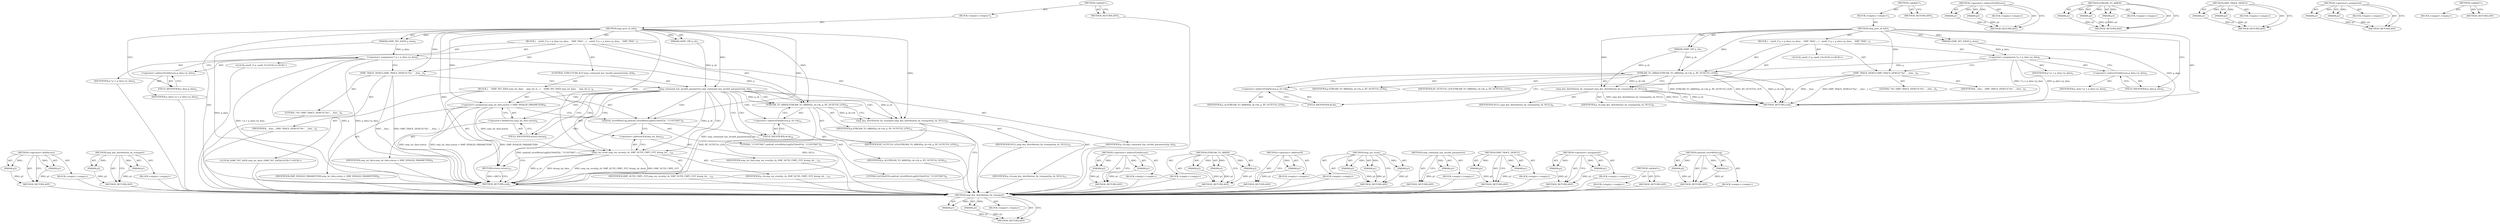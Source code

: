 digraph "android_errorWriteLog" {
vulnerable_74 [label=<(METHOD,smp_key_distribution_by_transport)>];
vulnerable_75 [label=<(PARAM,p1)>];
vulnerable_76 [label=<(PARAM,p2)>];
vulnerable_77 [label=<(BLOCK,&lt;empty&gt;,&lt;empty&gt;)>];
vulnerable_78 [label=<(METHOD_RETURN,ANY)>];
vulnerable_6 [label=<(METHOD,&lt;global&gt;)<SUB>1</SUB>>];
vulnerable_7 [label=<(BLOCK,&lt;empty&gt;,&lt;empty&gt;)<SUB>1</SUB>>];
vulnerable_8 [label=<(METHOD,smp_proc_id_info)<SUB>1</SUB>>];
vulnerable_9 [label=<(PARAM,tSMP_CB* p_cb)<SUB>1</SUB>>];
vulnerable_10 [label=<(PARAM,tSMP_INT_DATA* p_data)<SUB>1</SUB>>];
vulnerable_11 [label=<(BLOCK,{
   uint8_t* p = p_data-&gt;p_data;
 
   SMP_TRAC...,{
   uint8_t* p = p_data-&gt;p_data;
 
   SMP_TRAC...)<SUB>1</SUB>>];
vulnerable_12 [label="<(LOCAL,uint8_t* p: uint8_t*)<SUB>2</SUB>>"];
vulnerable_13 [label=<(&lt;operator&gt;.assignment,* p = p_data-&gt;p_data)<SUB>2</SUB>>];
vulnerable_14 [label=<(IDENTIFIER,p,* p = p_data-&gt;p_data)<SUB>2</SUB>>];
vulnerable_15 [label=<(&lt;operator&gt;.indirectFieldAccess,p_data-&gt;p_data)<SUB>2</SUB>>];
vulnerable_16 [label=<(IDENTIFIER,p_data,* p = p_data-&gt;p_data)<SUB>2</SUB>>];
vulnerable_17 [label=<(FIELD_IDENTIFIER,p_data,p_data)<SUB>2</SUB>>];
vulnerable_18 [label=<(SMP_TRACE_DEBUG,SMP_TRACE_DEBUG(&quot;%s&quot;, __func__))<SUB>4</SUB>>];
vulnerable_19 [label=<(LITERAL,&quot;%s&quot;,SMP_TRACE_DEBUG(&quot;%s&quot;, __func__))<SUB>4</SUB>>];
vulnerable_20 [label=<(IDENTIFIER,__func__,SMP_TRACE_DEBUG(&quot;%s&quot;, __func__))<SUB>4</SUB>>];
vulnerable_21 [label=<(STREAM_TO_ARRAY,STREAM_TO_ARRAY(p_cb-&gt;tk, p, BT_OCTET16_LEN))<SUB>5</SUB>>];
vulnerable_22 [label=<(&lt;operator&gt;.indirectFieldAccess,p_cb-&gt;tk)<SUB>5</SUB>>];
vulnerable_23 [label=<(IDENTIFIER,p_cb,STREAM_TO_ARRAY(p_cb-&gt;tk, p, BT_OCTET16_LEN))<SUB>5</SUB>>];
vulnerable_24 [label=<(FIELD_IDENTIFIER,tk,tk)<SUB>5</SUB>>];
vulnerable_25 [label=<(IDENTIFIER,p,STREAM_TO_ARRAY(p_cb-&gt;tk, p, BT_OCTET16_LEN))<SUB>5</SUB>>];
vulnerable_26 [label=<(IDENTIFIER,BT_OCTET16_LEN,STREAM_TO_ARRAY(p_cb-&gt;tk, p, BT_OCTET16_LEN))<SUB>5</SUB>>];
vulnerable_27 [label=<(smp_key_distribution_by_transport,smp_key_distribution_by_transport(p_cb, NULL))<SUB>6</SUB>>];
vulnerable_28 [label=<(IDENTIFIER,p_cb,smp_key_distribution_by_transport(p_cb, NULL))<SUB>6</SUB>>];
vulnerable_29 [label=<(IDENTIFIER,NULL,smp_key_distribution_by_transport(p_cb, NULL))<SUB>6</SUB>>];
vulnerable_30 [label=<(METHOD_RETURN,void)<SUB>1</SUB>>];
vulnerable_32 [label=<(METHOD_RETURN,ANY)<SUB>1</SUB>>];
vulnerable_58 [label=<(METHOD,&lt;operator&gt;.indirectFieldAccess)>];
vulnerable_59 [label=<(PARAM,p1)>];
vulnerable_60 [label=<(PARAM,p2)>];
vulnerable_61 [label=<(BLOCK,&lt;empty&gt;,&lt;empty&gt;)>];
vulnerable_62 [label=<(METHOD_RETURN,ANY)>];
vulnerable_68 [label=<(METHOD,STREAM_TO_ARRAY)>];
vulnerable_69 [label=<(PARAM,p1)>];
vulnerable_70 [label=<(PARAM,p2)>];
vulnerable_71 [label=<(PARAM,p3)>];
vulnerable_72 [label=<(BLOCK,&lt;empty&gt;,&lt;empty&gt;)>];
vulnerable_73 [label=<(METHOD_RETURN,ANY)>];
vulnerable_63 [label=<(METHOD,SMP_TRACE_DEBUG)>];
vulnerable_64 [label=<(PARAM,p1)>];
vulnerable_65 [label=<(PARAM,p2)>];
vulnerable_66 [label=<(BLOCK,&lt;empty&gt;,&lt;empty&gt;)>];
vulnerable_67 [label=<(METHOD_RETURN,ANY)>];
vulnerable_53 [label=<(METHOD,&lt;operator&gt;.assignment)>];
vulnerable_54 [label=<(PARAM,p1)>];
vulnerable_55 [label=<(PARAM,p2)>];
vulnerable_56 [label=<(BLOCK,&lt;empty&gt;,&lt;empty&gt;)>];
vulnerable_57 [label=<(METHOD_RETURN,ANY)>];
vulnerable_47 [label=<(METHOD,&lt;global&gt;)<SUB>1</SUB>>];
vulnerable_48 [label=<(BLOCK,&lt;empty&gt;,&lt;empty&gt;)>];
vulnerable_49 [label=<(METHOD_RETURN,ANY)>];
fixed_97 [label=<(METHOD,&lt;operator&gt;.fieldAccess)>];
fixed_98 [label=<(PARAM,p1)>];
fixed_99 [label=<(PARAM,p2)>];
fixed_100 [label=<(BLOCK,&lt;empty&gt;,&lt;empty&gt;)>];
fixed_101 [label=<(METHOD_RETURN,ANY)>];
fixed_123 [label=<(METHOD,smp_key_distribution_by_transport)>];
fixed_124 [label=<(PARAM,p1)>];
fixed_125 [label=<(PARAM,p2)>];
fixed_126 [label=<(BLOCK,&lt;empty&gt;,&lt;empty&gt;)>];
fixed_127 [label=<(METHOD_RETURN,ANY)>];
fixed_6 [label=<(METHOD,&lt;global&gt;)<SUB>1</SUB>>];
fixed_7 [label=<(BLOCK,&lt;empty&gt;,&lt;empty&gt;)<SUB>1</SUB>>];
fixed_8 [label=<(METHOD,smp_proc_id_info)<SUB>1</SUB>>];
fixed_9 [label=<(PARAM,tSMP_CB* p_cb)<SUB>1</SUB>>];
fixed_10 [label=<(PARAM,tSMP_INT_DATA* p_data)<SUB>1</SUB>>];
fixed_11 [label=<(BLOCK,{
   uint8_t* p = p_data-&gt;p_data;
 
   SMP_TRAC...,{
   uint8_t* p = p_data-&gt;p_data;
 
   SMP_TRAC...)<SUB>1</SUB>>];
fixed_12 [label="<(LOCAL,uint8_t* p: uint8_t*)<SUB>2</SUB>>"];
fixed_13 [label=<(&lt;operator&gt;.assignment,* p = p_data-&gt;p_data)<SUB>2</SUB>>];
fixed_14 [label=<(IDENTIFIER,p,* p = p_data-&gt;p_data)<SUB>2</SUB>>];
fixed_15 [label=<(&lt;operator&gt;.indirectFieldAccess,p_data-&gt;p_data)<SUB>2</SUB>>];
fixed_16 [label=<(IDENTIFIER,p_data,* p = p_data-&gt;p_data)<SUB>2</SUB>>];
fixed_17 [label=<(FIELD_IDENTIFIER,p_data,p_data)<SUB>2</SUB>>];
fixed_18 [label=<(SMP_TRACE_DEBUG,SMP_TRACE_DEBUG(&quot;%s&quot;, __func__))<SUB>4</SUB>>];
fixed_19 [label=<(LITERAL,&quot;%s&quot;,SMP_TRACE_DEBUG(&quot;%s&quot;, __func__))<SUB>4</SUB>>];
fixed_20 [label=<(IDENTIFIER,__func__,SMP_TRACE_DEBUG(&quot;%s&quot;, __func__))<SUB>4</SUB>>];
fixed_21 [label=<(CONTROL_STRUCTURE,IF,if (smp_command_has_invalid_parameters(p_cb)))<SUB>6</SUB>>];
fixed_22 [label=<(smp_command_has_invalid_parameters,smp_command_has_invalid_parameters(p_cb))<SUB>6</SUB>>];
fixed_23 [label=<(IDENTIFIER,p_cb,smp_command_has_invalid_parameters(p_cb))<SUB>6</SUB>>];
fixed_24 [label=<(BLOCK,{
    tSMP_INT_DATA smp_int_data;
    smp_int_d...,{
    tSMP_INT_DATA smp_int_data;
    smp_int_d...)<SUB>6</SUB>>];
fixed_25 [label="<(LOCAL,tSMP_INT_DATA smp_int_data: tSMP_INT_DATA)<SUB>7</SUB>>"];
fixed_26 [label=<(&lt;operator&gt;.assignment,smp_int_data.status = SMP_INVALID_PARAMETERS)<SUB>8</SUB>>];
fixed_27 [label=<(&lt;operator&gt;.fieldAccess,smp_int_data.status)<SUB>8</SUB>>];
fixed_28 [label=<(IDENTIFIER,smp_int_data,smp_int_data.status = SMP_INVALID_PARAMETERS)<SUB>8</SUB>>];
fixed_29 [label=<(FIELD_IDENTIFIER,status,status)<SUB>8</SUB>>];
fixed_30 [label=<(IDENTIFIER,SMP_INVALID_PARAMETERS,smp_int_data.status = SMP_INVALID_PARAMETERS)<SUB>8</SUB>>];
fixed_31 [label=<(android_errorWriteLog,android_errorWriteLog(0x534e4554, &quot;111937065&quot;))<SUB>9</SUB>>];
fixed_32 [label=<(LITERAL,0x534e4554,android_errorWriteLog(0x534e4554, &quot;111937065&quot;))<SUB>9</SUB>>];
fixed_33 [label=<(LITERAL,&quot;111937065&quot;,android_errorWriteLog(0x534e4554, &quot;111937065&quot;))<SUB>9</SUB>>];
fixed_34 [label=<(smp_sm_event,smp_sm_event(p_cb, SMP_AUTH_CMPL_EVT, &amp;smp_int_...)<SUB>10</SUB>>];
fixed_35 [label=<(IDENTIFIER,p_cb,smp_sm_event(p_cb, SMP_AUTH_CMPL_EVT, &amp;smp_int_...)<SUB>10</SUB>>];
fixed_36 [label=<(IDENTIFIER,SMP_AUTH_CMPL_EVT,smp_sm_event(p_cb, SMP_AUTH_CMPL_EVT, &amp;smp_int_...)<SUB>10</SUB>>];
fixed_37 [label=<(&lt;operator&gt;.addressOf,&amp;smp_int_data)<SUB>10</SUB>>];
fixed_38 [label=<(IDENTIFIER,smp_int_data,smp_sm_event(p_cb, SMP_AUTH_CMPL_EVT, &amp;smp_int_...)<SUB>10</SUB>>];
fixed_39 [label=<(RETURN,return;,return;)<SUB>11</SUB>>];
fixed_40 [label=<(STREAM_TO_ARRAY,STREAM_TO_ARRAY(p_cb-&gt;tk, p, BT_OCTET16_LEN))<SUB>14</SUB>>];
fixed_41 [label=<(&lt;operator&gt;.indirectFieldAccess,p_cb-&gt;tk)<SUB>14</SUB>>];
fixed_42 [label=<(IDENTIFIER,p_cb,STREAM_TO_ARRAY(p_cb-&gt;tk, p, BT_OCTET16_LEN))<SUB>14</SUB>>];
fixed_43 [label=<(FIELD_IDENTIFIER,tk,tk)<SUB>14</SUB>>];
fixed_44 [label=<(IDENTIFIER,p,STREAM_TO_ARRAY(p_cb-&gt;tk, p, BT_OCTET16_LEN))<SUB>14</SUB>>];
fixed_45 [label=<(IDENTIFIER,BT_OCTET16_LEN,STREAM_TO_ARRAY(p_cb-&gt;tk, p, BT_OCTET16_LEN))<SUB>14</SUB>>];
fixed_46 [label=<(smp_key_distribution_by_transport,smp_key_distribution_by_transport(p_cb, NULL))<SUB>15</SUB>>];
fixed_47 [label=<(IDENTIFIER,p_cb,smp_key_distribution_by_transport(p_cb, NULL))<SUB>15</SUB>>];
fixed_48 [label=<(IDENTIFIER,NULL,smp_key_distribution_by_transport(p_cb, NULL))<SUB>15</SUB>>];
fixed_49 [label=<(METHOD_RETURN,void)<SUB>1</SUB>>];
fixed_51 [label=<(METHOD_RETURN,ANY)<SUB>1</SUB>>];
fixed_83 [label=<(METHOD,&lt;operator&gt;.indirectFieldAccess)>];
fixed_84 [label=<(PARAM,p1)>];
fixed_85 [label=<(PARAM,p2)>];
fixed_86 [label=<(BLOCK,&lt;empty&gt;,&lt;empty&gt;)>];
fixed_87 [label=<(METHOD_RETURN,ANY)>];
fixed_117 [label=<(METHOD,STREAM_TO_ARRAY)>];
fixed_118 [label=<(PARAM,p1)>];
fixed_119 [label=<(PARAM,p2)>];
fixed_120 [label=<(PARAM,p3)>];
fixed_121 [label=<(BLOCK,&lt;empty&gt;,&lt;empty&gt;)>];
fixed_122 [label=<(METHOD_RETURN,ANY)>];
fixed_113 [label=<(METHOD,&lt;operator&gt;.addressOf)>];
fixed_114 [label=<(PARAM,p1)>];
fixed_115 [label=<(BLOCK,&lt;empty&gt;,&lt;empty&gt;)>];
fixed_116 [label=<(METHOD_RETURN,ANY)>];
fixed_107 [label=<(METHOD,smp_sm_event)>];
fixed_108 [label=<(PARAM,p1)>];
fixed_109 [label=<(PARAM,p2)>];
fixed_110 [label=<(PARAM,p3)>];
fixed_111 [label=<(BLOCK,&lt;empty&gt;,&lt;empty&gt;)>];
fixed_112 [label=<(METHOD_RETURN,ANY)>];
fixed_93 [label=<(METHOD,smp_command_has_invalid_parameters)>];
fixed_94 [label=<(PARAM,p1)>];
fixed_95 [label=<(BLOCK,&lt;empty&gt;,&lt;empty&gt;)>];
fixed_96 [label=<(METHOD_RETURN,ANY)>];
fixed_88 [label=<(METHOD,SMP_TRACE_DEBUG)>];
fixed_89 [label=<(PARAM,p1)>];
fixed_90 [label=<(PARAM,p2)>];
fixed_91 [label=<(BLOCK,&lt;empty&gt;,&lt;empty&gt;)>];
fixed_92 [label=<(METHOD_RETURN,ANY)>];
fixed_78 [label=<(METHOD,&lt;operator&gt;.assignment)>];
fixed_79 [label=<(PARAM,p1)>];
fixed_80 [label=<(PARAM,p2)>];
fixed_81 [label=<(BLOCK,&lt;empty&gt;,&lt;empty&gt;)>];
fixed_82 [label=<(METHOD_RETURN,ANY)>];
fixed_72 [label=<(METHOD,&lt;global&gt;)<SUB>1</SUB>>];
fixed_73 [label=<(BLOCK,&lt;empty&gt;,&lt;empty&gt;)>];
fixed_74 [label=<(METHOD_RETURN,ANY)>];
fixed_102 [label=<(METHOD,android_errorWriteLog)>];
fixed_103 [label=<(PARAM,p1)>];
fixed_104 [label=<(PARAM,p2)>];
fixed_105 [label=<(BLOCK,&lt;empty&gt;,&lt;empty&gt;)>];
fixed_106 [label=<(METHOD_RETURN,ANY)>];
vulnerable_74 -> vulnerable_75  [key=0, label="AST: "];
vulnerable_74 -> vulnerable_75  [key=1, label="DDG: "];
vulnerable_74 -> vulnerable_77  [key=0, label="AST: "];
vulnerable_74 -> vulnerable_76  [key=0, label="AST: "];
vulnerable_74 -> vulnerable_76  [key=1, label="DDG: "];
vulnerable_74 -> vulnerable_78  [key=0, label="AST: "];
vulnerable_74 -> vulnerable_78  [key=1, label="CFG: "];
vulnerable_75 -> vulnerable_78  [key=0, label="DDG: p1"];
vulnerable_76 -> vulnerable_78  [key=0, label="DDG: p2"];
vulnerable_6 -> vulnerable_7  [key=0, label="AST: "];
vulnerable_6 -> vulnerable_32  [key=0, label="AST: "];
vulnerable_6 -> vulnerable_32  [key=1, label="CFG: "];
vulnerable_7 -> vulnerable_8  [key=0, label="AST: "];
vulnerable_8 -> vulnerable_9  [key=0, label="AST: "];
vulnerable_8 -> vulnerable_9  [key=1, label="DDG: "];
vulnerable_8 -> vulnerable_10  [key=0, label="AST: "];
vulnerable_8 -> vulnerable_10  [key=1, label="DDG: "];
vulnerable_8 -> vulnerable_11  [key=0, label="AST: "];
vulnerable_8 -> vulnerable_30  [key=0, label="AST: "];
vulnerable_8 -> vulnerable_17  [key=0, label="CFG: "];
vulnerable_8 -> vulnerable_18  [key=0, label="DDG: "];
vulnerable_8 -> vulnerable_21  [key=0, label="DDG: "];
vulnerable_8 -> vulnerable_27  [key=0, label="DDG: "];
vulnerable_9 -> vulnerable_21  [key=0, label="DDG: p_cb"];
vulnerable_9 -> vulnerable_27  [key=0, label="DDG: p_cb"];
vulnerable_10 -> vulnerable_30  [key=0, label="DDG: p_data"];
vulnerable_10 -> vulnerable_13  [key=0, label="DDG: p_data"];
vulnerable_11 -> vulnerable_12  [key=0, label="AST: "];
vulnerable_11 -> vulnerable_13  [key=0, label="AST: "];
vulnerable_11 -> vulnerable_18  [key=0, label="AST: "];
vulnerable_11 -> vulnerable_21  [key=0, label="AST: "];
vulnerable_11 -> vulnerable_27  [key=0, label="AST: "];
vulnerable_13 -> vulnerable_14  [key=0, label="AST: "];
vulnerable_13 -> vulnerable_15  [key=0, label="AST: "];
vulnerable_13 -> vulnerable_18  [key=0, label="CFG: "];
vulnerable_13 -> vulnerable_30  [key=0, label="DDG: p_data-&gt;p_data"];
vulnerable_13 -> vulnerable_30  [key=1, label="DDG: * p = p_data-&gt;p_data"];
vulnerable_13 -> vulnerable_21  [key=0, label="DDG: p"];
vulnerable_15 -> vulnerable_16  [key=0, label="AST: "];
vulnerable_15 -> vulnerable_17  [key=0, label="AST: "];
vulnerable_15 -> vulnerable_13  [key=0, label="CFG: "];
vulnerable_17 -> vulnerable_15  [key=0, label="CFG: "];
vulnerable_18 -> vulnerable_19  [key=0, label="AST: "];
vulnerable_18 -> vulnerable_20  [key=0, label="AST: "];
vulnerable_18 -> vulnerable_24  [key=0, label="CFG: "];
vulnerable_18 -> vulnerable_30  [key=0, label="DDG: SMP_TRACE_DEBUG(&quot;%s&quot;, __func__)"];
vulnerable_18 -> vulnerable_30  [key=1, label="DDG: __func__"];
vulnerable_21 -> vulnerable_22  [key=0, label="AST: "];
vulnerable_21 -> vulnerable_25  [key=0, label="AST: "];
vulnerable_21 -> vulnerable_26  [key=0, label="AST: "];
vulnerable_21 -> vulnerable_27  [key=0, label="CFG: "];
vulnerable_21 -> vulnerable_27  [key=1, label="DDG: p_cb-&gt;tk"];
vulnerable_21 -> vulnerable_30  [key=0, label="DDG: p_cb-&gt;tk"];
vulnerable_21 -> vulnerable_30  [key=1, label="DDG: p"];
vulnerable_21 -> vulnerable_30  [key=2, label="DDG: STREAM_TO_ARRAY(p_cb-&gt;tk, p, BT_OCTET16_LEN)"];
vulnerable_21 -> vulnerable_30  [key=3, label="DDG: BT_OCTET16_LEN"];
vulnerable_22 -> vulnerable_23  [key=0, label="AST: "];
vulnerable_22 -> vulnerable_24  [key=0, label="AST: "];
vulnerable_22 -> vulnerable_21  [key=0, label="CFG: "];
vulnerable_24 -> vulnerable_22  [key=0, label="CFG: "];
vulnerable_27 -> vulnerable_28  [key=0, label="AST: "];
vulnerable_27 -> vulnerable_29  [key=0, label="AST: "];
vulnerable_27 -> vulnerable_30  [key=0, label="CFG: "];
vulnerable_27 -> vulnerable_30  [key=1, label="DDG: p_cb"];
vulnerable_27 -> vulnerable_30  [key=2, label="DDG: smp_key_distribution_by_transport(p_cb, NULL)"];
vulnerable_27 -> vulnerable_30  [key=3, label="DDG: NULL"];
vulnerable_58 -> vulnerable_59  [key=0, label="AST: "];
vulnerable_58 -> vulnerable_59  [key=1, label="DDG: "];
vulnerable_58 -> vulnerable_61  [key=0, label="AST: "];
vulnerable_58 -> vulnerable_60  [key=0, label="AST: "];
vulnerable_58 -> vulnerable_60  [key=1, label="DDG: "];
vulnerable_58 -> vulnerable_62  [key=0, label="AST: "];
vulnerable_58 -> vulnerable_62  [key=1, label="CFG: "];
vulnerable_59 -> vulnerable_62  [key=0, label="DDG: p1"];
vulnerable_60 -> vulnerable_62  [key=0, label="DDG: p2"];
vulnerable_68 -> vulnerable_69  [key=0, label="AST: "];
vulnerable_68 -> vulnerable_69  [key=1, label="DDG: "];
vulnerable_68 -> vulnerable_72  [key=0, label="AST: "];
vulnerable_68 -> vulnerable_70  [key=0, label="AST: "];
vulnerable_68 -> vulnerable_70  [key=1, label="DDG: "];
vulnerable_68 -> vulnerable_73  [key=0, label="AST: "];
vulnerable_68 -> vulnerable_73  [key=1, label="CFG: "];
vulnerable_68 -> vulnerable_71  [key=0, label="AST: "];
vulnerable_68 -> vulnerable_71  [key=1, label="DDG: "];
vulnerable_69 -> vulnerable_73  [key=0, label="DDG: p1"];
vulnerable_70 -> vulnerable_73  [key=0, label="DDG: p2"];
vulnerable_71 -> vulnerable_73  [key=0, label="DDG: p3"];
vulnerable_63 -> vulnerable_64  [key=0, label="AST: "];
vulnerable_63 -> vulnerable_64  [key=1, label="DDG: "];
vulnerable_63 -> vulnerable_66  [key=0, label="AST: "];
vulnerable_63 -> vulnerable_65  [key=0, label="AST: "];
vulnerable_63 -> vulnerable_65  [key=1, label="DDG: "];
vulnerable_63 -> vulnerable_67  [key=0, label="AST: "];
vulnerable_63 -> vulnerable_67  [key=1, label="CFG: "];
vulnerable_64 -> vulnerable_67  [key=0, label="DDG: p1"];
vulnerable_65 -> vulnerable_67  [key=0, label="DDG: p2"];
vulnerable_53 -> vulnerable_54  [key=0, label="AST: "];
vulnerable_53 -> vulnerable_54  [key=1, label="DDG: "];
vulnerable_53 -> vulnerable_56  [key=0, label="AST: "];
vulnerable_53 -> vulnerable_55  [key=0, label="AST: "];
vulnerable_53 -> vulnerable_55  [key=1, label="DDG: "];
vulnerable_53 -> vulnerable_57  [key=0, label="AST: "];
vulnerable_53 -> vulnerable_57  [key=1, label="CFG: "];
vulnerable_54 -> vulnerable_57  [key=0, label="DDG: p1"];
vulnerable_55 -> vulnerable_57  [key=0, label="DDG: p2"];
vulnerable_47 -> vulnerable_48  [key=0, label="AST: "];
vulnerable_47 -> vulnerable_49  [key=0, label="AST: "];
vulnerable_47 -> vulnerable_49  [key=1, label="CFG: "];
fixed_97 -> fixed_98  [key=0, label="AST: "];
fixed_97 -> fixed_98  [key=1, label="DDG: "];
fixed_97 -> fixed_100  [key=0, label="AST: "];
fixed_97 -> fixed_99  [key=0, label="AST: "];
fixed_97 -> fixed_99  [key=1, label="DDG: "];
fixed_97 -> fixed_101  [key=0, label="AST: "];
fixed_97 -> fixed_101  [key=1, label="CFG: "];
fixed_98 -> fixed_101  [key=0, label="DDG: p1"];
fixed_99 -> fixed_101  [key=0, label="DDG: p2"];
fixed_100 -> vulnerable_74  [key=0];
fixed_101 -> vulnerable_74  [key=0];
fixed_123 -> fixed_124  [key=0, label="AST: "];
fixed_123 -> fixed_124  [key=1, label="DDG: "];
fixed_123 -> fixed_126  [key=0, label="AST: "];
fixed_123 -> fixed_125  [key=0, label="AST: "];
fixed_123 -> fixed_125  [key=1, label="DDG: "];
fixed_123 -> fixed_127  [key=0, label="AST: "];
fixed_123 -> fixed_127  [key=1, label="CFG: "];
fixed_124 -> fixed_127  [key=0, label="DDG: p1"];
fixed_125 -> fixed_127  [key=0, label="DDG: p2"];
fixed_126 -> vulnerable_74  [key=0];
fixed_127 -> vulnerable_74  [key=0];
fixed_6 -> fixed_7  [key=0, label="AST: "];
fixed_6 -> fixed_51  [key=0, label="AST: "];
fixed_6 -> fixed_51  [key=1, label="CFG: "];
fixed_7 -> fixed_8  [key=0, label="AST: "];
fixed_8 -> fixed_9  [key=0, label="AST: "];
fixed_8 -> fixed_9  [key=1, label="DDG: "];
fixed_8 -> fixed_10  [key=0, label="AST: "];
fixed_8 -> fixed_10  [key=1, label="DDG: "];
fixed_8 -> fixed_11  [key=0, label="AST: "];
fixed_8 -> fixed_49  [key=0, label="AST: "];
fixed_8 -> fixed_17  [key=0, label="CFG: "];
fixed_8 -> fixed_18  [key=0, label="DDG: "];
fixed_8 -> fixed_40  [key=0, label="DDG: "];
fixed_8 -> fixed_46  [key=0, label="DDG: "];
fixed_8 -> fixed_22  [key=0, label="DDG: "];
fixed_8 -> fixed_26  [key=0, label="DDG: "];
fixed_8 -> fixed_39  [key=0, label="DDG: "];
fixed_8 -> fixed_31  [key=0, label="DDG: "];
fixed_8 -> fixed_34  [key=0, label="DDG: "];
fixed_9 -> fixed_22  [key=0, label="DDG: p_cb"];
fixed_10 -> fixed_49  [key=0, label="DDG: p_data"];
fixed_10 -> fixed_13  [key=0, label="DDG: p_data"];
fixed_11 -> fixed_12  [key=0, label="AST: "];
fixed_11 -> fixed_13  [key=0, label="AST: "];
fixed_11 -> fixed_18  [key=0, label="AST: "];
fixed_11 -> fixed_21  [key=0, label="AST: "];
fixed_11 -> fixed_40  [key=0, label="AST: "];
fixed_11 -> fixed_46  [key=0, label="AST: "];
fixed_12 -> vulnerable_74  [key=0];
fixed_13 -> fixed_14  [key=0, label="AST: "];
fixed_13 -> fixed_15  [key=0, label="AST: "];
fixed_13 -> fixed_18  [key=0, label="CFG: "];
fixed_13 -> fixed_49  [key=0, label="DDG: p"];
fixed_13 -> fixed_49  [key=1, label="DDG: p_data-&gt;p_data"];
fixed_13 -> fixed_49  [key=2, label="DDG: * p = p_data-&gt;p_data"];
fixed_13 -> fixed_40  [key=0, label="DDG: p"];
fixed_14 -> vulnerable_74  [key=0];
fixed_15 -> fixed_16  [key=0, label="AST: "];
fixed_15 -> fixed_17  [key=0, label="AST: "];
fixed_15 -> fixed_13  [key=0, label="CFG: "];
fixed_16 -> vulnerable_74  [key=0];
fixed_17 -> fixed_15  [key=0, label="CFG: "];
fixed_18 -> fixed_19  [key=0, label="AST: "];
fixed_18 -> fixed_20  [key=0, label="AST: "];
fixed_18 -> fixed_22  [key=0, label="CFG: "];
fixed_18 -> fixed_49  [key=0, label="DDG: SMP_TRACE_DEBUG(&quot;%s&quot;, __func__)"];
fixed_18 -> fixed_49  [key=1, label="DDG: __func__"];
fixed_19 -> vulnerable_74  [key=0];
fixed_20 -> vulnerable_74  [key=0];
fixed_21 -> fixed_22  [key=0, label="AST: "];
fixed_21 -> fixed_24  [key=0, label="AST: "];
fixed_22 -> fixed_23  [key=0, label="AST: "];
fixed_22 -> fixed_29  [key=0, label="CFG: "];
fixed_22 -> fixed_29  [key=1, label="CDG: "];
fixed_22 -> fixed_43  [key=0, label="CFG: "];
fixed_22 -> fixed_43  [key=1, label="CDG: "];
fixed_22 -> fixed_49  [key=0, label="DDG: smp_command_has_invalid_parameters(p_cb)"];
fixed_22 -> fixed_40  [key=0, label="DDG: p_cb"];
fixed_22 -> fixed_40  [key=1, label="CDG: "];
fixed_22 -> fixed_46  [key=0, label="DDG: p_cb"];
fixed_22 -> fixed_46  [key=1, label="CDG: "];
fixed_22 -> fixed_34  [key=0, label="DDG: p_cb"];
fixed_22 -> fixed_34  [key=1, label="CDG: "];
fixed_22 -> fixed_26  [key=0, label="CDG: "];
fixed_22 -> fixed_37  [key=0, label="CDG: "];
fixed_22 -> fixed_41  [key=0, label="CDG: "];
fixed_22 -> fixed_39  [key=0, label="CDG: "];
fixed_22 -> fixed_27  [key=0, label="CDG: "];
fixed_22 -> fixed_31  [key=0, label="CDG: "];
fixed_23 -> vulnerable_74  [key=0];
fixed_24 -> fixed_25  [key=0, label="AST: "];
fixed_24 -> fixed_26  [key=0, label="AST: "];
fixed_24 -> fixed_31  [key=0, label="AST: "];
fixed_24 -> fixed_34  [key=0, label="AST: "];
fixed_24 -> fixed_39  [key=0, label="AST: "];
fixed_25 -> vulnerable_74  [key=0];
fixed_26 -> fixed_27  [key=0, label="AST: "];
fixed_26 -> fixed_30  [key=0, label="AST: "];
fixed_26 -> fixed_31  [key=0, label="CFG: "];
fixed_26 -> fixed_49  [key=0, label="DDG: smp_int_data.status"];
fixed_26 -> fixed_49  [key=1, label="DDG: smp_int_data.status = SMP_INVALID_PARAMETERS"];
fixed_26 -> fixed_49  [key=2, label="DDG: SMP_INVALID_PARAMETERS"];
fixed_26 -> fixed_34  [key=0, label="DDG: smp_int_data.status"];
fixed_27 -> fixed_28  [key=0, label="AST: "];
fixed_27 -> fixed_29  [key=0, label="AST: "];
fixed_27 -> fixed_26  [key=0, label="CFG: "];
fixed_28 -> vulnerable_74  [key=0];
fixed_29 -> fixed_27  [key=0, label="CFG: "];
fixed_30 -> vulnerable_74  [key=0];
fixed_31 -> fixed_32  [key=0, label="AST: "];
fixed_31 -> fixed_33  [key=0, label="AST: "];
fixed_31 -> fixed_37  [key=0, label="CFG: "];
fixed_31 -> fixed_49  [key=0, label="DDG: android_errorWriteLog(0x534e4554, &quot;111937065&quot;)"];
fixed_32 -> vulnerable_74  [key=0];
fixed_33 -> vulnerable_74  [key=0];
fixed_34 -> fixed_35  [key=0, label="AST: "];
fixed_34 -> fixed_36  [key=0, label="AST: "];
fixed_34 -> fixed_37  [key=0, label="AST: "];
fixed_34 -> fixed_39  [key=0, label="CFG: "];
fixed_34 -> fixed_49  [key=0, label="DDG: p_cb"];
fixed_34 -> fixed_49  [key=1, label="DDG: &amp;smp_int_data"];
fixed_34 -> fixed_49  [key=2, label="DDG: smp_sm_event(p_cb, SMP_AUTH_CMPL_EVT, &amp;smp_int_data)"];
fixed_34 -> fixed_49  [key=3, label="DDG: SMP_AUTH_CMPL_EVT"];
fixed_35 -> vulnerable_74  [key=0];
fixed_36 -> vulnerable_74  [key=0];
fixed_37 -> fixed_38  [key=0, label="AST: "];
fixed_37 -> fixed_34  [key=0, label="CFG: "];
fixed_38 -> vulnerable_74  [key=0];
fixed_39 -> fixed_49  [key=0, label="CFG: "];
fixed_39 -> fixed_49  [key=1, label="DDG: &lt;RET&gt;"];
fixed_40 -> fixed_41  [key=0, label="AST: "];
fixed_40 -> fixed_44  [key=0, label="AST: "];
fixed_40 -> fixed_45  [key=0, label="AST: "];
fixed_40 -> fixed_46  [key=0, label="CFG: "];
fixed_40 -> fixed_46  [key=1, label="DDG: p_cb-&gt;tk"];
fixed_40 -> fixed_49  [key=0, label="DDG: BT_OCTET16_LEN"];
fixed_41 -> fixed_42  [key=0, label="AST: "];
fixed_41 -> fixed_43  [key=0, label="AST: "];
fixed_41 -> fixed_40  [key=0, label="CFG: "];
fixed_42 -> vulnerable_74  [key=0];
fixed_43 -> fixed_41  [key=0, label="CFG: "];
fixed_44 -> vulnerable_74  [key=0];
fixed_45 -> vulnerable_74  [key=0];
fixed_46 -> fixed_47  [key=0, label="AST: "];
fixed_46 -> fixed_48  [key=0, label="AST: "];
fixed_46 -> fixed_49  [key=0, label="CFG: "];
fixed_46 -> fixed_49  [key=1, label="DDG: NULL"];
fixed_47 -> vulnerable_74  [key=0];
fixed_48 -> vulnerable_74  [key=0];
fixed_49 -> vulnerable_74  [key=0];
fixed_51 -> vulnerable_74  [key=0];
fixed_83 -> fixed_84  [key=0, label="AST: "];
fixed_83 -> fixed_84  [key=1, label="DDG: "];
fixed_83 -> fixed_86  [key=0, label="AST: "];
fixed_83 -> fixed_85  [key=0, label="AST: "];
fixed_83 -> fixed_85  [key=1, label="DDG: "];
fixed_83 -> fixed_87  [key=0, label="AST: "];
fixed_83 -> fixed_87  [key=1, label="CFG: "];
fixed_84 -> fixed_87  [key=0, label="DDG: p1"];
fixed_85 -> fixed_87  [key=0, label="DDG: p2"];
fixed_86 -> vulnerable_74  [key=0];
fixed_87 -> vulnerable_74  [key=0];
fixed_117 -> fixed_118  [key=0, label="AST: "];
fixed_117 -> fixed_118  [key=1, label="DDG: "];
fixed_117 -> fixed_121  [key=0, label="AST: "];
fixed_117 -> fixed_119  [key=0, label="AST: "];
fixed_117 -> fixed_119  [key=1, label="DDG: "];
fixed_117 -> fixed_122  [key=0, label="AST: "];
fixed_117 -> fixed_122  [key=1, label="CFG: "];
fixed_117 -> fixed_120  [key=0, label="AST: "];
fixed_117 -> fixed_120  [key=1, label="DDG: "];
fixed_118 -> fixed_122  [key=0, label="DDG: p1"];
fixed_119 -> fixed_122  [key=0, label="DDG: p2"];
fixed_120 -> fixed_122  [key=0, label="DDG: p3"];
fixed_121 -> vulnerable_74  [key=0];
fixed_122 -> vulnerable_74  [key=0];
fixed_113 -> fixed_114  [key=0, label="AST: "];
fixed_113 -> fixed_114  [key=1, label="DDG: "];
fixed_113 -> fixed_115  [key=0, label="AST: "];
fixed_113 -> fixed_116  [key=0, label="AST: "];
fixed_113 -> fixed_116  [key=1, label="CFG: "];
fixed_114 -> fixed_116  [key=0, label="DDG: p1"];
fixed_115 -> vulnerable_74  [key=0];
fixed_116 -> vulnerable_74  [key=0];
fixed_107 -> fixed_108  [key=0, label="AST: "];
fixed_107 -> fixed_108  [key=1, label="DDG: "];
fixed_107 -> fixed_111  [key=0, label="AST: "];
fixed_107 -> fixed_109  [key=0, label="AST: "];
fixed_107 -> fixed_109  [key=1, label="DDG: "];
fixed_107 -> fixed_112  [key=0, label="AST: "];
fixed_107 -> fixed_112  [key=1, label="CFG: "];
fixed_107 -> fixed_110  [key=0, label="AST: "];
fixed_107 -> fixed_110  [key=1, label="DDG: "];
fixed_108 -> fixed_112  [key=0, label="DDG: p1"];
fixed_109 -> fixed_112  [key=0, label="DDG: p2"];
fixed_110 -> fixed_112  [key=0, label="DDG: p3"];
fixed_111 -> vulnerable_74  [key=0];
fixed_112 -> vulnerable_74  [key=0];
fixed_93 -> fixed_94  [key=0, label="AST: "];
fixed_93 -> fixed_94  [key=1, label="DDG: "];
fixed_93 -> fixed_95  [key=0, label="AST: "];
fixed_93 -> fixed_96  [key=0, label="AST: "];
fixed_93 -> fixed_96  [key=1, label="CFG: "];
fixed_94 -> fixed_96  [key=0, label="DDG: p1"];
fixed_95 -> vulnerable_74  [key=0];
fixed_96 -> vulnerable_74  [key=0];
fixed_88 -> fixed_89  [key=0, label="AST: "];
fixed_88 -> fixed_89  [key=1, label="DDG: "];
fixed_88 -> fixed_91  [key=0, label="AST: "];
fixed_88 -> fixed_90  [key=0, label="AST: "];
fixed_88 -> fixed_90  [key=1, label="DDG: "];
fixed_88 -> fixed_92  [key=0, label="AST: "];
fixed_88 -> fixed_92  [key=1, label="CFG: "];
fixed_89 -> fixed_92  [key=0, label="DDG: p1"];
fixed_90 -> fixed_92  [key=0, label="DDG: p2"];
fixed_91 -> vulnerable_74  [key=0];
fixed_92 -> vulnerable_74  [key=0];
fixed_78 -> fixed_79  [key=0, label="AST: "];
fixed_78 -> fixed_79  [key=1, label="DDG: "];
fixed_78 -> fixed_81  [key=0, label="AST: "];
fixed_78 -> fixed_80  [key=0, label="AST: "];
fixed_78 -> fixed_80  [key=1, label="DDG: "];
fixed_78 -> fixed_82  [key=0, label="AST: "];
fixed_78 -> fixed_82  [key=1, label="CFG: "];
fixed_79 -> fixed_82  [key=0, label="DDG: p1"];
fixed_80 -> fixed_82  [key=0, label="DDG: p2"];
fixed_81 -> vulnerable_74  [key=0];
fixed_82 -> vulnerable_74  [key=0];
fixed_72 -> fixed_73  [key=0, label="AST: "];
fixed_72 -> fixed_74  [key=0, label="AST: "];
fixed_72 -> fixed_74  [key=1, label="CFG: "];
fixed_73 -> vulnerable_74  [key=0];
fixed_74 -> vulnerable_74  [key=0];
fixed_102 -> fixed_103  [key=0, label="AST: "];
fixed_102 -> fixed_103  [key=1, label="DDG: "];
fixed_102 -> fixed_105  [key=0, label="AST: "];
fixed_102 -> fixed_104  [key=0, label="AST: "];
fixed_102 -> fixed_104  [key=1, label="DDG: "];
fixed_102 -> fixed_106  [key=0, label="AST: "];
fixed_102 -> fixed_106  [key=1, label="CFG: "];
fixed_103 -> fixed_106  [key=0, label="DDG: p1"];
fixed_104 -> fixed_106  [key=0, label="DDG: p2"];
fixed_105 -> vulnerable_74  [key=0];
fixed_106 -> vulnerable_74  [key=0];
}
